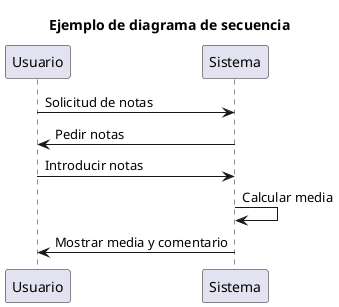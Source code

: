 
@startuml

    title Ejemplo de diagrama de secuencia

    participant Usuario
    participant Sistema

    Usuario -> Sistema: Solicitud de notas
    Sistema -> Usuario: Pedir notas
    Usuario -> Sistema: Introducir notas
    Sistema -> Sistema: Calcular media
    Sistema -> Usuario: Mostrar media y comentario

@enduml

@startuml

    start
    :Introduce las 4 notas por separado;
    :Calcula la suma de las notas;
    :Calcula la media de las notas;
    :Imprime la nota media de las 4 evaluaciones;
    :Evalúa el resultado de la media;
    :Imprime la evaluación del alumno;
    stop

@enduml
